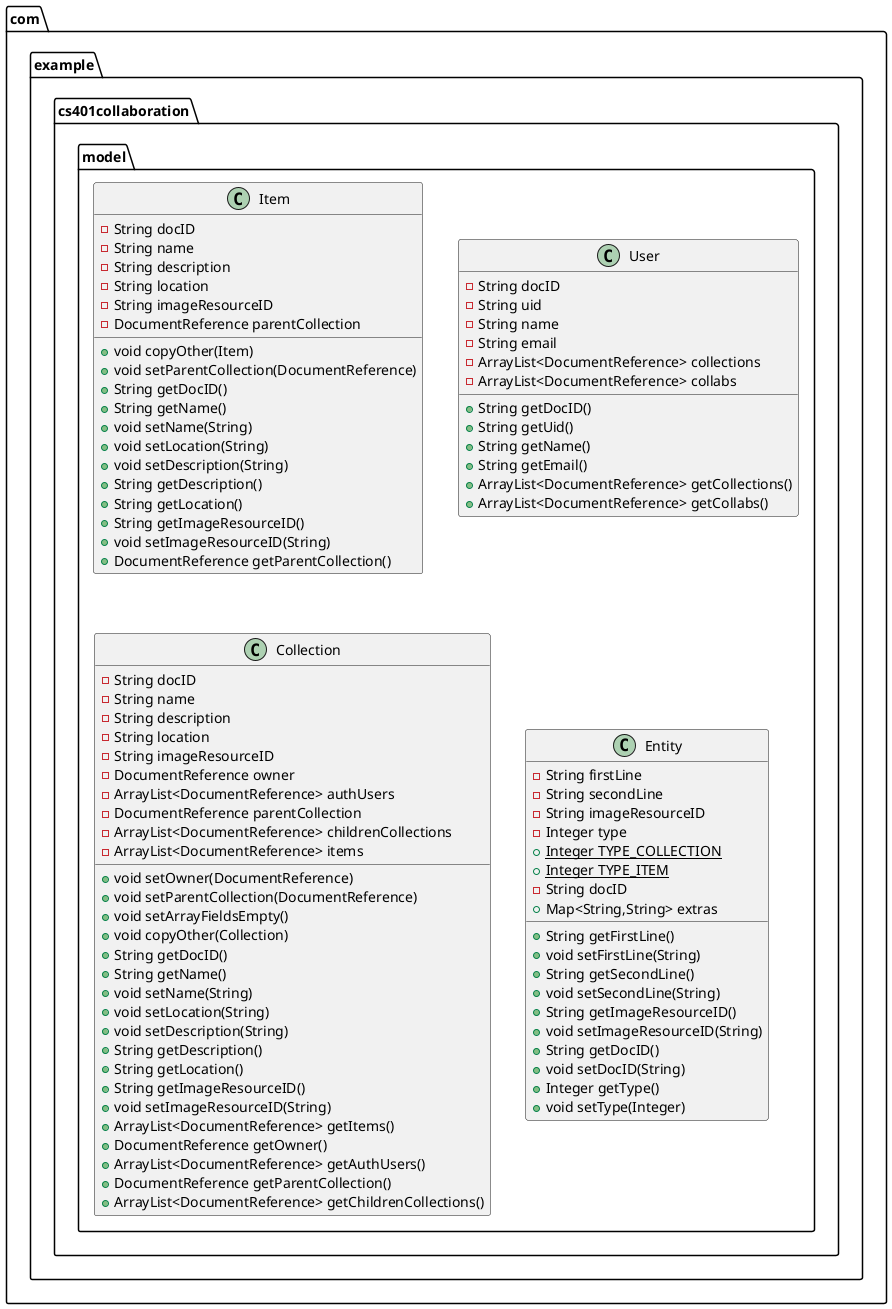 @startuml
class com.example.cs401collaboration.model.Item {
- String docID
- String name
- String description
- String location
- String imageResourceID
- DocumentReference parentCollection
+ void copyOther(Item)
+ void setParentCollection(DocumentReference)
+ String getDocID()
+ String getName()
+ void setName(String)
+ void setLocation(String)
+ void setDescription(String)
+ String getDescription()
+ String getLocation()
+ String getImageResourceID()
+ void setImageResourceID(String)
+ DocumentReference getParentCollection()
}
class com.example.cs401collaboration.model.User {
- String docID
- String uid
- String name
- String email
- ArrayList<DocumentReference> collections
- ArrayList<DocumentReference> collabs
+ String getDocID()
+ String getUid()
+ String getName()
+ String getEmail()
+ ArrayList<DocumentReference> getCollections()
+ ArrayList<DocumentReference> getCollabs()
}
class com.example.cs401collaboration.model.Collection {
- String docID
- String name
- String description
- String location
- String imageResourceID
- DocumentReference owner
- ArrayList<DocumentReference> authUsers
- DocumentReference parentCollection
- ArrayList<DocumentReference> childrenCollections
- ArrayList<DocumentReference> items
+ void setOwner(DocumentReference)
+ void setParentCollection(DocumentReference)
+ void setArrayFieldsEmpty()
+ void copyOther(Collection)
+ String getDocID()
+ String getName()
+ void setName(String)
+ void setLocation(String)
+ void setDescription(String)
+ String getDescription()
+ String getLocation()
+ String getImageResourceID()
+ void setImageResourceID(String)
+ ArrayList<DocumentReference> getItems()
+ DocumentReference getOwner()
+ ArrayList<DocumentReference> getAuthUsers()
+ DocumentReference getParentCollection()
+ ArrayList<DocumentReference> getChildrenCollections()
}
class com.example.cs401collaboration.model.Entity {
- String firstLine
- String secondLine
- String imageResourceID
- Integer type
+ {static} Integer TYPE_COLLECTION
+ {static} Integer TYPE_ITEM
- String docID
+ Map<String,String> extras
+ String getFirstLine()
+ void setFirstLine(String)
+ String getSecondLine()
+ void setSecondLine(String)
+ String getImageResourceID()
+ void setImageResourceID(String)
+ String getDocID()
+ void setDocID(String)
+ Integer getType()
+ void setType(Integer)
}
@enduml